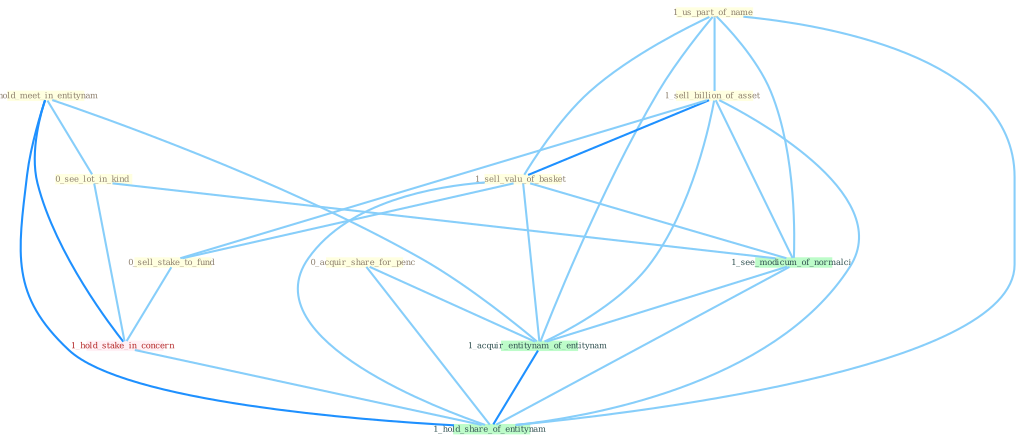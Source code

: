 Graph G{ 
    node
    [shape=polygon,style=filled,width=.5,height=.06,color="#BDFCC9",fixedsize=true,fontsize=4,
    fontcolor="#2f4f4f"];
    {node
    [color="#ffffe0", fontcolor="#8b7d6b"] "0_hold_meet_in_entitynam " "0_acquir_share_for_penc " "1_us_part_of_name " "1_sell_billion_of_asset " "1_sell_valu_of_basket " "0_sell_stake_to_fund " "0_see_lot_in_kind "}
{node [color="#fff0f5", fontcolor="#b22222"] "1_hold_stake_in_concern "}
edge [color="#B0E2FF"];

	"0_hold_meet_in_entitynam " -- "0_see_lot_in_kind " [w="1", color="#87cefa" ];
	"0_hold_meet_in_entitynam " -- "1_hold_stake_in_concern " [w="2", color="#1e90ff" , len=0.8];
	"0_hold_meet_in_entitynam " -- "1_acquir_entitynam_of_entitynam " [w="1", color="#87cefa" ];
	"0_hold_meet_in_entitynam " -- "1_hold_share_of_entitynam " [w="2", color="#1e90ff" , len=0.8];
	"0_acquir_share_for_penc " -- "1_acquir_entitynam_of_entitynam " [w="1", color="#87cefa" ];
	"0_acquir_share_for_penc " -- "1_hold_share_of_entitynam " [w="1", color="#87cefa" ];
	"1_us_part_of_name " -- "1_sell_billion_of_asset " [w="1", color="#87cefa" ];
	"1_us_part_of_name " -- "1_sell_valu_of_basket " [w="1", color="#87cefa" ];
	"1_us_part_of_name " -- "1_see_modicum_of_normalci " [w="1", color="#87cefa" ];
	"1_us_part_of_name " -- "1_acquir_entitynam_of_entitynam " [w="1", color="#87cefa" ];
	"1_us_part_of_name " -- "1_hold_share_of_entitynam " [w="1", color="#87cefa" ];
	"1_sell_billion_of_asset " -- "1_sell_valu_of_basket " [w="2", color="#1e90ff" , len=0.8];
	"1_sell_billion_of_asset " -- "0_sell_stake_to_fund " [w="1", color="#87cefa" ];
	"1_sell_billion_of_asset " -- "1_see_modicum_of_normalci " [w="1", color="#87cefa" ];
	"1_sell_billion_of_asset " -- "1_acquir_entitynam_of_entitynam " [w="1", color="#87cefa" ];
	"1_sell_billion_of_asset " -- "1_hold_share_of_entitynam " [w="1", color="#87cefa" ];
	"1_sell_valu_of_basket " -- "0_sell_stake_to_fund " [w="1", color="#87cefa" ];
	"1_sell_valu_of_basket " -- "1_see_modicum_of_normalci " [w="1", color="#87cefa" ];
	"1_sell_valu_of_basket " -- "1_acquir_entitynam_of_entitynam " [w="1", color="#87cefa" ];
	"1_sell_valu_of_basket " -- "1_hold_share_of_entitynam " [w="1", color="#87cefa" ];
	"0_sell_stake_to_fund " -- "1_hold_stake_in_concern " [w="1", color="#87cefa" ];
	"0_see_lot_in_kind " -- "1_hold_stake_in_concern " [w="1", color="#87cefa" ];
	"0_see_lot_in_kind " -- "1_see_modicum_of_normalci " [w="1", color="#87cefa" ];
	"1_hold_stake_in_concern " -- "1_hold_share_of_entitynam " [w="1", color="#87cefa" ];
	"1_see_modicum_of_normalci " -- "1_acquir_entitynam_of_entitynam " [w="1", color="#87cefa" ];
	"1_see_modicum_of_normalci " -- "1_hold_share_of_entitynam " [w="1", color="#87cefa" ];
	"1_acquir_entitynam_of_entitynam " -- "1_hold_share_of_entitynam " [w="2", color="#1e90ff" , len=0.8];
}